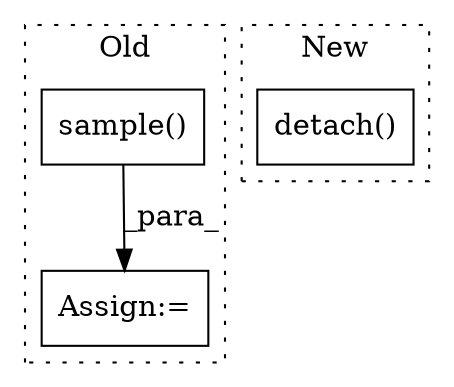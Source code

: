 digraph G {
subgraph cluster0 {
1 [label="sample()" a="75" s="1610" l="13" shape="box"];
3 [label="Assign:=" a="68" s="1607" l="3" shape="box"];
label = "Old";
style="dotted";
}
subgraph cluster1 {
2 [label="detach()" a="75" s="1595" l="28" shape="box"];
label = "New";
style="dotted";
}
1 -> 3 [label="_para_"];
}